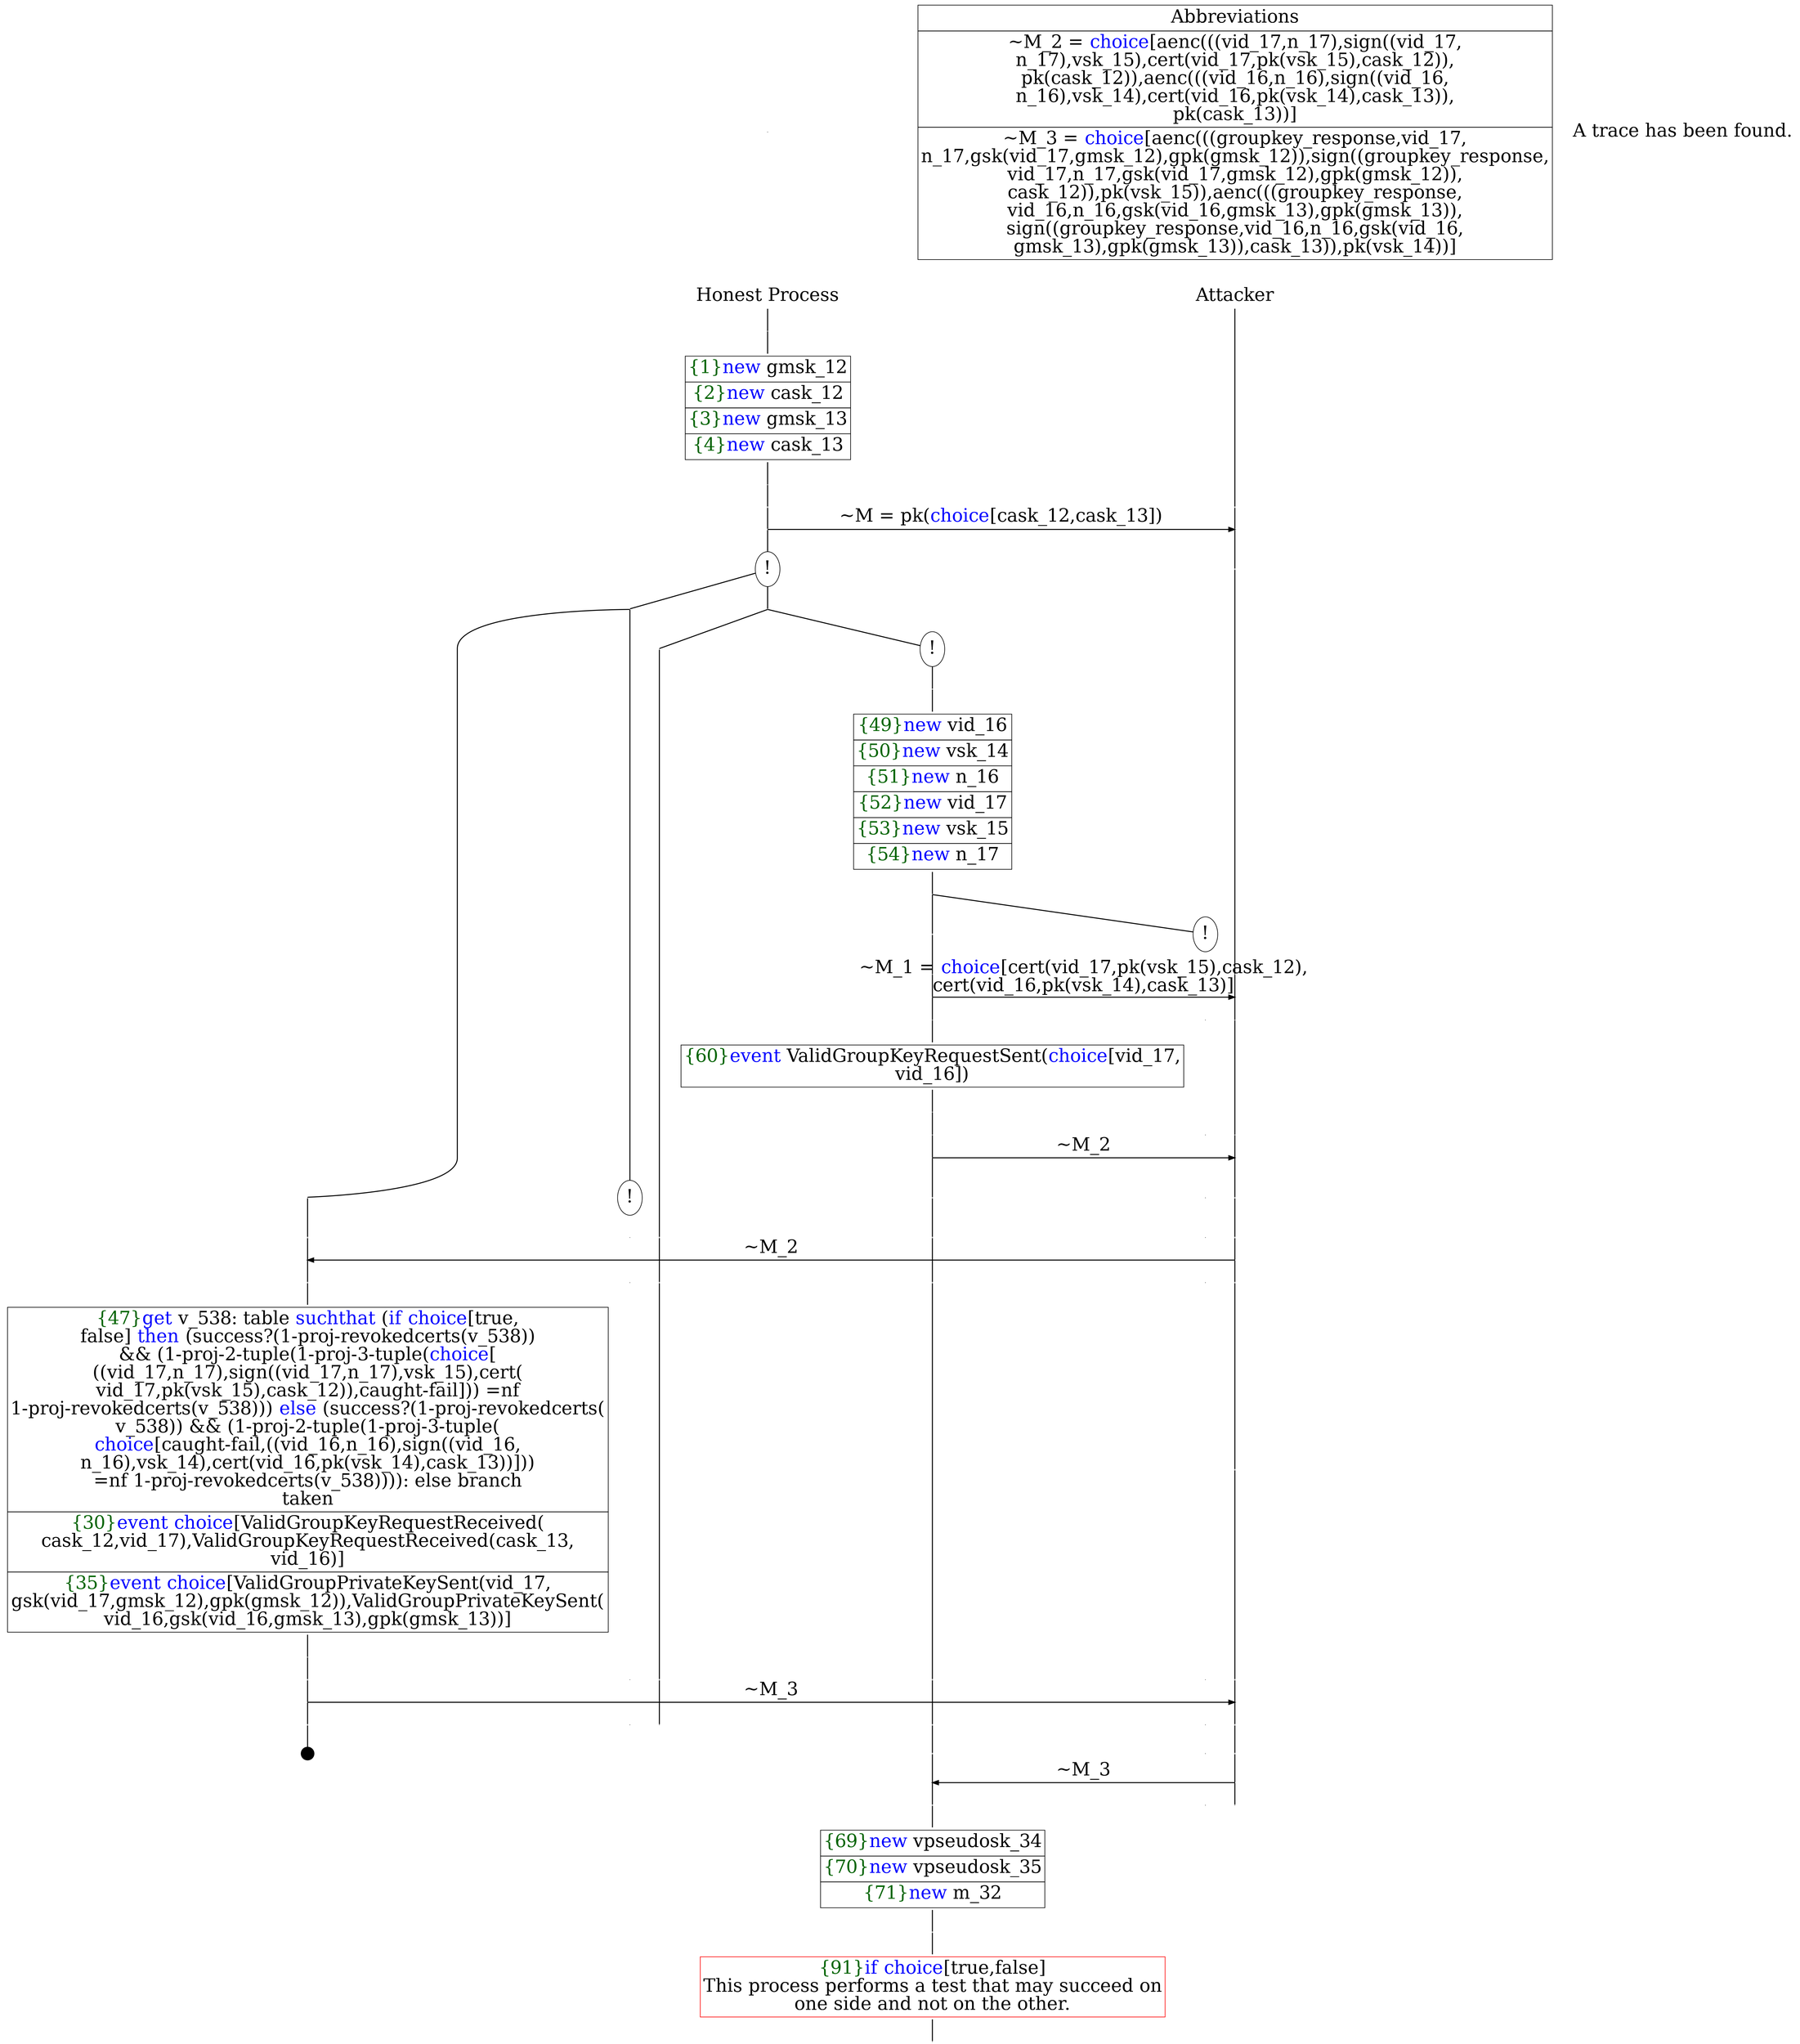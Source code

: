 digraph {
graph [ordering = out]
edge [arrowhead = none, penwidth = 1.6, fontsize = 30]
node [shape = point, width = 0, height = 0, fontsize = 30]
Trace<br/>
[label = <A trace has been found.<br/>
>, shape = plaintext]
P0__0 [label = "Honest Process", shape = plaintext]
P__0 [label = "Attacker", shape = plaintext]
Trace -> P0__0 [label = "", style = invisible, weight = 100]{rank = same; P0__0 P__0}
P0__0 -> P0__1 [label = <>, weight = 100]
P0__1 -> P0__2 [label = <>, weight = 100]
P0__2 [shape = plaintext, label = <<TABLE BORDER="0" CELLBORDER="1" CELLSPACING="0" CELLPADDING="4"> <TR><TD><FONT COLOR="darkgreen">{1}</FONT><FONT COLOR="blue">new </FONT>gmsk_12</TD></TR><TR><TD><FONT COLOR="darkgreen">{2}</FONT><FONT COLOR="blue">new </FONT>cask_12</TD></TR><TR><TD><FONT COLOR="darkgreen">{3}</FONT><FONT COLOR="blue">new </FONT>gmsk_13</TD></TR><TR><TD><FONT COLOR="darkgreen">{4}</FONT><FONT COLOR="blue">new </FONT>cask_13</TD></TR></TABLE>>]
P0__2 -> P0__3 [label = <>, weight = 100]
P0__3 -> P0__4 [label = <>, weight = 100]
P__0 -> P__1 [label = <>, weight = 100]
{rank = same; P__1 P0__4}
P0__4 -> P0__5 [label = <>, weight = 100]
P__1 -> P__2 [label = <>, weight = 100]
{rank = same; P__2 P0__5}
P0__5 -> P__2 [label = <~M = pk(<FONT COLOR="blue">choice</FONT>[cask_12,cask_13])>, arrowhead = normal]
P0__5 -> P0__6 [label = <>, weight = 100]
P__2 -> P__3 [label = <>, weight = 100]
{rank = same; P__3 P0__6}
P0__6 [label = "!", shape = ellipse]
{rank = same; P0_1__6 P0_0__6}
P0_1__6 [label = "", fixedsize = false, width = 0, height = 0, shape = none]
P0__6 -> P0_1__6 [label = <>]
P0_0__6 [label = "", fixedsize = false, width = 0, height = 0, shape = none]
P0__6 -> P0_0__6 [label = <>]
/*RPar */
P0_0__6 -> P0_0_1__6 [label = <>]
P0_0__6 -> P0_0_0__6 [label = <>]
P0_0__6 [label = "", fixedsize = false, width = 0, height = 0, shape = none]
{rank = same; P0_0_0__6 P0_0_1__6}
P0_0_0__6 [label = "!", shape = ellipse]
P0_0_0_0__6 [label = "", fixedsize = false, width = 0, height = 0, shape = none]
P0_0_0__6 -> P0_0_0_0__6 [label = <>, weight = 100]
P0_0_0_0__6 -> P0_0_0_0__7 [label = <>, weight = 100]
P0_0_0_0__7 [shape = plaintext, label = <<TABLE BORDER="0" CELLBORDER="1" CELLSPACING="0" CELLPADDING="4"> <TR><TD><FONT COLOR="darkgreen">{49}</FONT><FONT COLOR="blue">new </FONT>vid_16</TD></TR><TR><TD><FONT COLOR="darkgreen">{50}</FONT><FONT COLOR="blue">new </FONT>vsk_14</TD></TR><TR><TD><FONT COLOR="darkgreen">{51}</FONT><FONT COLOR="blue">new </FONT>n_16</TD></TR><TR><TD><FONT COLOR="darkgreen">{52}</FONT><FONT COLOR="blue">new </FONT>vid_17</TD></TR><TR><TD><FONT COLOR="darkgreen">{53}</FONT><FONT COLOR="blue">new </FONT>vsk_15</TD></TR><TR><TD><FONT COLOR="darkgreen">{54}</FONT><FONT COLOR="blue">new </FONT>n_17</TD></TR></TABLE>>]
P0_0_0_0__7 -> P0_0_0_0__8 [label = <>, weight = 100]
/*RPar */
P0_0_0_0__8 -> P0_0_0_0_1__8 [label = <>]
P0_0_0_0__8 -> P0_0_0_0_0__8 [label = <>]
P0_0_0_0__8 [label = "", fixedsize = false, width = 0, height = 0, shape = none]
{rank = same; P0_0_0_0_0__8 P0_0_0_0_1__8}
P0_0_0_0_0__8 [label = "!", shape = ellipse]
P0_0_0_0_1__8 -> P0_0_0_0_1__9 [label = <>, weight = 100]
P0_0_0_0_0__9 [label = "", style = invisible]
P0_0_0_0_0__8 -> P0_0_0_0_0__9 [label = <>, weight = 100, style = invisible]
P__3 -> P__4 [label = <>, weight = 100]
{rank = same; P__4 P0_0_0_0_0__9 P0_0_0_0_1__9}
P0_0_0_0_1__9 -> P0_0_0_0_1__10 [label = <>, weight = 100]
P__4 -> P__5 [label = <>, weight = 100]
{rank = same; P__5 P0_0_0_0_1__10}
P0_0_0_0_1__10 -> P__5 [label = <~M_1 = <FONT COLOR="blue">choice</FONT>[cert(vid_17,pk(vsk_15),cask_12),<br/>
cert(vid_16,pk(vsk_14),cask_13)]>, arrowhead = normal]
P0_0_0_0_1__10 -> P0_0_0_0_1__11 [label = <>, weight = 100]
P0_0_0_0_0__10 [label = "", style = invisible]
P0_0_0_0_0__9 -> P0_0_0_0_0__10 [label = <>, weight = 100, style = invisible]
P__5 -> P__6 [label = <>, weight = 100]
{rank = same; P__6 P0_0_0_0_0__10 P0_0_0_0_1__11}
P0_0_0_0_1__11 -> P0_0_0_0_1__12 [label = <>, weight = 100]
P0_0_0_0_1__12 [shape = plaintext, label = <<TABLE BORDER="0" CELLBORDER="1" CELLSPACING="0" CELLPADDING="4"> <TR><TD><FONT COLOR="darkgreen">{60}</FONT><FONT COLOR="blue">event</FONT> ValidGroupKeyRequestSent(<FONT COLOR="blue">choice</FONT>[vid_17,<br/>
vid_16])</TD></TR></TABLE>>]
P0_0_0_0_1__12 -> P0_0_0_0_1__13 [label = <>, weight = 100]
P0_0_0_0_1__13 -> P0_0_0_0_1__14 [label = <>, weight = 100]
P0_0_0_0_0__11 [label = "", style = invisible]
P0_0_0_0_0__10 -> P0_0_0_0_0__11 [label = <>, weight = 100, style = invisible]
P__6 -> P__7 [label = <>, weight = 100]
{rank = same; P__7 P0_0_0_0_0__11 P0_0_0_0_1__14}
P0_0_0_0_1__14 -> P0_0_0_0_1__15 [label = <>, weight = 100]
P__7 -> P__8 [label = <>, weight = 100]
{rank = same; P__8 P0_0_0_0_1__15}
P0_0_0_0_1__15 -> P__8 [label = <~M_2>, arrowhead = normal]
P0_0_0_0_1__15 -> P0_0_0_0_1__16 [label = <>, weight = 100]
P0_0_0_0_0__12 [label = "", style = invisible]
P0_0_0_0_0__11 -> P0_0_0_0_0__12 [label = <>, weight = 100, style = invisible]
P__8 -> P__9 [label = <>, weight = 100]
{rank = same; P__9 P0_0_0_0_0__12 P0_0_0_0_1__16}
/*RPar */
P0_1__6 -> P0_1_1__6 [label = <>]
P0_1__6 -> P0_1_0__6 [label = <>]
P0_1__6 [label = "", fixedsize = false, width = 0, height = 0, shape = none]
{rank = same; P0_1_0__6 P0_1_1__6}
P0_1_0__6 [label = "!", shape = ellipse]
P0_1_1__6 -> P0_1_1__7 [label = <>, weight = 100]
P0_1_0__7 [label = "", style = invisible]
P0_1_0__6 -> P0_1_0__7 [label = <>, weight = 100, style = invisible]
P0_0_1__6 -> P0_0_1__7 [label = <>, weight = 100]
P0_0_0_0_1__16 -> P0_0_0_0_1__17 [label = <>, weight = 100]
P0_0_0_0_0__13 [label = "", style = invisible]
P0_0_0_0_0__12 -> P0_0_0_0_0__13 [label = <>, weight = 100, style = invisible]
P__9 -> P__10 [label = <>, weight = 100]
{rank = same; P__10 P0_0_0_0_0__13 P0_0_0_0_1__17 P0_0_1__7 P0_1_0__7 P0_1_1__7}
P0_1_1__7 -> P0_1_1__8 [label = <>, weight = 100]
P__10 -> P__11 [label = <>, weight = 100]
{rank = same; P__11 P0_1_1__8}
P0_1_1__8 -> P__11 [label = <~M_2>, dir = back, arrowhead = normal]
P0_1_1__8 -> P0_1_1__9 [label = <>, weight = 100]
P0_1_0__8 [label = "", style = invisible]
P0_1_0__7 -> P0_1_0__8 [label = <>, weight = 100, style = invisible]
P0_0_1__7 -> P0_0_1__8 [label = <>, weight = 100]
P0_0_0_0_1__17 -> P0_0_0_0_1__18 [label = <>, weight = 100]
P0_0_0_0_0__14 [label = "", style = invisible]
P0_0_0_0_0__13 -> P0_0_0_0_0__14 [label = <>, weight = 100, style = invisible]
P__11 -> P__12 [label = <>, weight = 100]
{rank = same; P__12 P0_0_0_0_0__14 P0_0_0_0_1__18 P0_0_1__8 P0_1_0__8 P0_1_1__9}
P0_1_1__9 -> P0_1_1__10 [label = <>, weight = 100]
P0_1_1__10 [shape = plaintext, label = <<TABLE BORDER="0" CELLBORDER="1" CELLSPACING="0" CELLPADDING="4"> <TR><TD><FONT COLOR="darkgreen">{47}</FONT><FONT COLOR="blue">get</FONT> v_538: table <FONT COLOR="blue">suchthat</FONT> (<FONT COLOR="blue">if</FONT> <FONT COLOR="blue">choice</FONT>[true,<br/>
false] <FONT COLOR="blue">then</FONT> (success?(1-proj-revokedcerts(v_538))<br/>
&amp;&amp; (1-proj-2-tuple(1-proj-3-tuple(<FONT COLOR="blue">choice</FONT>[<br/>
((vid_17,n_17),sign((vid_17,n_17),vsk_15),cert(<br/>
vid_17,pk(vsk_15),cask_12)),caught-fail])) =nf<br/>
1-proj-revokedcerts(v_538))) <FONT COLOR="blue">else</FONT> (success?(1-proj-revokedcerts(<br/>
v_538)) &amp;&amp; (1-proj-2-tuple(1-proj-3-tuple(<br/>
<FONT COLOR="blue">choice</FONT>[caught-fail,((vid_16,n_16),sign((vid_16,<br/>
n_16),vsk_14),cert(vid_16,pk(vsk_14),cask_13))]))<br/>
=nf 1-proj-revokedcerts(v_538)))): else branch<br/>
taken</TD></TR><TR><TD><FONT COLOR="darkgreen">{30}</FONT><FONT COLOR="blue">event</FONT> <FONT COLOR="blue">choice</FONT>[ValidGroupKeyRequestReceived(<br/>
cask_12,vid_17),ValidGroupKeyRequestReceived(cask_13,<br/>
vid_16)]</TD></TR><TR><TD><FONT COLOR="darkgreen">{35}</FONT><FONT COLOR="blue">event</FONT> <FONT COLOR="blue">choice</FONT>[ValidGroupPrivateKeySent(vid_17,<br/>
gsk(vid_17,gmsk_12),gpk(gmsk_12)),ValidGroupPrivateKeySent(<br/>
vid_16,gsk(vid_16,gmsk_13),gpk(gmsk_13))]</TD></TR></TABLE>>]
P0_1_1__10 -> P0_1_1__11 [label = <>, weight = 100]
P__12 -> P__13 [label = <>, weight = 100]
{rank = same; P__13 P0_1_1__10}
P0_1_1__11 -> P0_1_1__12 [label = <>, weight = 100]
P0_1_0__9 [label = "", style = invisible]
P0_1_0__8 -> P0_1_0__9 [label = <>, weight = 100, style = invisible]
P0_0_1__8 -> P0_0_1__9 [label = <>, weight = 100]
P0_0_0_0_1__18 -> P0_0_0_0_1__19 [label = <>, weight = 100]
P0_0_0_0_0__15 [label = "", style = invisible]
P0_0_0_0_0__14 -> P0_0_0_0_0__15 [label = <>, weight = 100, style = invisible]
P__13 -> P__14 [label = <>, weight = 100]
{rank = same; P__14 P0_0_0_0_0__15 P0_0_0_0_1__19 P0_0_1__9 P0_1_0__9 P0_1_1__12}
P0_1_1__12 -> P0_1_1__13 [label = <>, weight = 100]
P__14 -> P__15 [label = <>, weight = 100]
{rank = same; P__15 P0_1_1__13}
P0_1_1__13 -> P__15 [label = <~M_3>, arrowhead = normal]
P0_1_1__13 -> P0_1_1__14 [label = <>, weight = 100]
P0_1_0__10 [label = "", style = invisible]
P0_1_0__9 -> P0_1_0__10 [label = <>, weight = 100, style = invisible]
P0_0_1__9 -> P0_0_1__10 [label = <>, weight = 100]
P0_0_0_0_1__19 -> P0_0_0_0_1__20 [label = <>, weight = 100]
P0_0_0_0_0__16 [label = "", style = invisible]
P0_0_0_0_0__15 -> P0_0_0_0_0__16 [label = <>, weight = 100, style = invisible]
P__15 -> P__16 [label = <>, weight = 100]
{rank = same; P__16 P0_0_0_0_0__16 P0_0_0_0_1__20 P0_0_1__10 P0_1_0__10 P0_1_1__14}
P0_1_1__15 [label = "", width = 0.3, height = 0.3]
P0_1_1__14 -> P0_1_1__15 [label = <>, weight = 100]
P0_0_0_0_1__20 -> P0_0_0_0_1__21 [label = <>, weight = 100]
P0_0_0_0_0__17 [label = "", style = invisible]
P0_0_0_0_0__16 -> P0_0_0_0_0__17 [label = <>, weight = 100, style = invisible]
P__16 -> P__17 [label = <>, weight = 100]
{rank = same; P__17 P0_0_0_0_0__17 P0_0_0_0_1__21}
P0_0_0_0_1__21 -> P0_0_0_0_1__22 [label = <>, weight = 100]
P__17 -> P__18 [label = <>, weight = 100]
{rank = same; P__18 P0_0_0_0_1__22}
P0_0_0_0_1__22 -> P__18 [label = <~M_3>, dir = back, arrowhead = normal]
P0_0_0_0_1__22 -> P0_0_0_0_1__23 [label = <>, weight = 100]
P0_0_0_0_0__18 [label = "", style = invisible]
P0_0_0_0_0__17 -> P0_0_0_0_0__18 [label = <>, weight = 100, style = invisible]
P__18 -> P__19 [label = <>, weight = 100]
{rank = same; P__19 P0_0_0_0_0__18 P0_0_0_0_1__23}
P0_0_0_0_1__23 -> P0_0_0_0_1__24 [label = <>, weight = 100]
P0_0_0_0_1__24 [shape = plaintext, label = <<TABLE BORDER="0" CELLBORDER="1" CELLSPACING="0" CELLPADDING="4"> <TR><TD><FONT COLOR="darkgreen">{69}</FONT><FONT COLOR="blue">new </FONT>vpseudosk_34</TD></TR><TR><TD><FONT COLOR="darkgreen">{70}</FONT><FONT COLOR="blue">new </FONT>vpseudosk_35</TD></TR><TR><TD><FONT COLOR="darkgreen">{71}</FONT><FONT COLOR="blue">new </FONT>m_32</TD></TR></TABLE>>]
P0_0_0_0_1__24 -> P0_0_0_0_1__25 [label = <>, weight = 100]
P0_0_0_0_1__25 -> P0_0_0_0_1__26 [label = <>, weight = 100]
P0_0_0_0_1__26 [color = red, shape = plaintext, label = <<TABLE BORDER="0" CELLBORDER="1" CELLSPACING="0" CELLPADDING="4"> <TR><TD><FONT COLOR="darkgreen">{91}</FONT><FONT COLOR="blue">if</FONT> <FONT COLOR="blue">choice</FONT>[true,false]<br/>
This process performs a test that may succeed on<br/>
one side and not on the other.</TD></TR></TABLE>>]
P0_0_0_0_1__26 -> P0_0_0_0_1__27 [label = <>, weight = 100]
Abbrev [shape = plaintext, label = <<TABLE BORDER="0" CELLBORDER="1" CELLSPACING="0" CELLPADDING="4"><TR> <TD> Abbreviations </TD></TR><TR><TD>~M_2 = <FONT COLOR="blue">choice</FONT>[aenc(((vid_17,n_17),sign((vid_17,<br/>
n_17),vsk_15),cert(vid_17,pk(vsk_15),cask_12)),<br/>
pk(cask_12)),aenc(((vid_16,n_16),sign((vid_16,<br/>
n_16),vsk_14),cert(vid_16,pk(vsk_14),cask_13)),<br/>
pk(cask_13))]</TD></TR><TR><TD>~M_3 = <FONT COLOR="blue">choice</FONT>[aenc(((groupkey_response,vid_17,<br/>
n_17,gsk(vid_17,gmsk_12),gpk(gmsk_12)),sign((groupkey_response,<br/>
vid_17,n_17,gsk(vid_17,gmsk_12),gpk(gmsk_12)),<br/>
cask_12)),pk(vsk_15)),aenc(((groupkey_response,<br/>
vid_16,n_16,gsk(vid_16,gmsk_13),gpk(gmsk_13)),<br/>
sign((groupkey_response,vid_16,n_16,gsk(vid_16,<br/>
gmsk_13),gpk(gmsk_13)),cask_13)),pk(vsk_14))]</TD></TR></TABLE>>]Abbrev -> P__0 [style = invisible, weight =100]}
